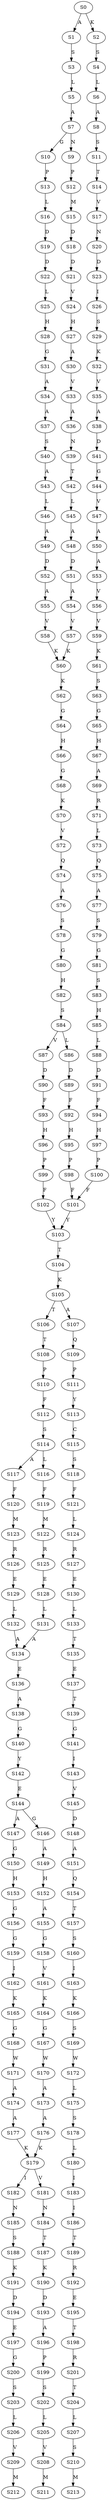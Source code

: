 strict digraph  {
	S0 -> S1 [ label = A ];
	S0 -> S2 [ label = K ];
	S1 -> S3 [ label = S ];
	S2 -> S4 [ label = S ];
	S3 -> S5 [ label = L ];
	S4 -> S6 [ label = L ];
	S5 -> S7 [ label = A ];
	S6 -> S8 [ label = A ];
	S7 -> S9 [ label = N ];
	S7 -> S10 [ label = G ];
	S8 -> S11 [ label = S ];
	S9 -> S12 [ label = P ];
	S10 -> S13 [ label = P ];
	S11 -> S14 [ label = T ];
	S12 -> S15 [ label = M ];
	S13 -> S16 [ label = L ];
	S14 -> S17 [ label = V ];
	S15 -> S18 [ label = D ];
	S16 -> S19 [ label = D ];
	S17 -> S20 [ label = N ];
	S18 -> S21 [ label = D ];
	S19 -> S22 [ label = D ];
	S20 -> S23 [ label = D ];
	S21 -> S24 [ label = V ];
	S22 -> S25 [ label = L ];
	S23 -> S26 [ label = I ];
	S24 -> S27 [ label = H ];
	S25 -> S28 [ label = H ];
	S26 -> S29 [ label = S ];
	S27 -> S30 [ label = A ];
	S28 -> S31 [ label = G ];
	S29 -> S32 [ label = K ];
	S30 -> S33 [ label = V ];
	S31 -> S34 [ label = A ];
	S32 -> S35 [ label = V ];
	S33 -> S36 [ label = A ];
	S34 -> S37 [ label = A ];
	S35 -> S38 [ label = A ];
	S36 -> S39 [ label = N ];
	S37 -> S40 [ label = S ];
	S38 -> S41 [ label = D ];
	S39 -> S42 [ label = T ];
	S40 -> S43 [ label = A ];
	S41 -> S44 [ label = G ];
	S42 -> S45 [ label = L ];
	S43 -> S46 [ label = L ];
	S44 -> S47 [ label = V ];
	S45 -> S48 [ label = A ];
	S46 -> S49 [ label = A ];
	S47 -> S50 [ label = A ];
	S48 -> S51 [ label = D ];
	S49 -> S52 [ label = D ];
	S50 -> S53 [ label = A ];
	S51 -> S54 [ label = A ];
	S52 -> S55 [ label = A ];
	S53 -> S56 [ label = V ];
	S54 -> S57 [ label = V ];
	S55 -> S58 [ label = V ];
	S56 -> S59 [ label = V ];
	S57 -> S60 [ label = K ];
	S58 -> S60 [ label = K ];
	S59 -> S61 [ label = K ];
	S60 -> S62 [ label = K ];
	S61 -> S63 [ label = S ];
	S62 -> S64 [ label = G ];
	S63 -> S65 [ label = G ];
	S64 -> S66 [ label = H ];
	S65 -> S67 [ label = H ];
	S66 -> S68 [ label = G ];
	S67 -> S69 [ label = A ];
	S68 -> S70 [ label = K ];
	S69 -> S71 [ label = R ];
	S70 -> S72 [ label = V ];
	S71 -> S73 [ label = L ];
	S72 -> S74 [ label = Q ];
	S73 -> S75 [ label = Q ];
	S74 -> S76 [ label = A ];
	S75 -> S77 [ label = A ];
	S76 -> S78 [ label = S ];
	S77 -> S79 [ label = S ];
	S78 -> S80 [ label = G ];
	S79 -> S81 [ label = G ];
	S80 -> S82 [ label = H ];
	S81 -> S83 [ label = S ];
	S82 -> S84 [ label = S ];
	S83 -> S85 [ label = H ];
	S84 -> S86 [ label = L ];
	S84 -> S87 [ label = V ];
	S85 -> S88 [ label = L ];
	S86 -> S89 [ label = D ];
	S87 -> S90 [ label = D ];
	S88 -> S91 [ label = D ];
	S89 -> S92 [ label = F ];
	S90 -> S93 [ label = F ];
	S91 -> S94 [ label = F ];
	S92 -> S95 [ label = H ];
	S93 -> S96 [ label = H ];
	S94 -> S97 [ label = H ];
	S95 -> S98 [ label = P ];
	S96 -> S99 [ label = P ];
	S97 -> S100 [ label = P ];
	S98 -> S101 [ label = F ];
	S99 -> S102 [ label = F ];
	S100 -> S101 [ label = F ];
	S101 -> S103 [ label = Y ];
	S102 -> S103 [ label = Y ];
	S103 -> S104 [ label = T ];
	S104 -> S105 [ label = K ];
	S105 -> S106 [ label = T ];
	S105 -> S107 [ label = A ];
	S106 -> S108 [ label = T ];
	S107 -> S109 [ label = Q ];
	S108 -> S110 [ label = P ];
	S109 -> S111 [ label = P ];
	S110 -> S112 [ label = F ];
	S111 -> S113 [ label = Y ];
	S112 -> S114 [ label = S ];
	S113 -> S115 [ label = C ];
	S114 -> S116 [ label = L ];
	S114 -> S117 [ label = A ];
	S115 -> S118 [ label = S ];
	S116 -> S119 [ label = F ];
	S117 -> S120 [ label = F ];
	S118 -> S121 [ label = F ];
	S119 -> S122 [ label = M ];
	S120 -> S123 [ label = M ];
	S121 -> S124 [ label = L ];
	S122 -> S125 [ label = R ];
	S123 -> S126 [ label = R ];
	S124 -> S127 [ label = R ];
	S125 -> S128 [ label = E ];
	S126 -> S129 [ label = E ];
	S127 -> S130 [ label = E ];
	S128 -> S131 [ label = L ];
	S129 -> S132 [ label = L ];
	S130 -> S133 [ label = L ];
	S131 -> S134 [ label = A ];
	S132 -> S134 [ label = A ];
	S133 -> S135 [ label = T ];
	S134 -> S136 [ label = E ];
	S135 -> S137 [ label = E ];
	S136 -> S138 [ label = A ];
	S137 -> S139 [ label = T ];
	S138 -> S140 [ label = G ];
	S139 -> S141 [ label = G ];
	S140 -> S142 [ label = Y ];
	S141 -> S143 [ label = I ];
	S142 -> S144 [ label = E ];
	S143 -> S145 [ label = V ];
	S144 -> S146 [ label = G ];
	S144 -> S147 [ label = A ];
	S145 -> S148 [ label = D ];
	S146 -> S149 [ label = A ];
	S147 -> S150 [ label = G ];
	S148 -> S151 [ label = A ];
	S149 -> S152 [ label = H ];
	S150 -> S153 [ label = H ];
	S151 -> S154 [ label = Q ];
	S152 -> S155 [ label = A ];
	S153 -> S156 [ label = G ];
	S154 -> S157 [ label = T ];
	S155 -> S158 [ label = G ];
	S156 -> S159 [ label = G ];
	S157 -> S160 [ label = S ];
	S158 -> S161 [ label = V ];
	S159 -> S162 [ label = I ];
	S160 -> S163 [ label = I ];
	S161 -> S164 [ label = K ];
	S162 -> S165 [ label = K ];
	S163 -> S166 [ label = K ];
	S164 -> S167 [ label = G ];
	S165 -> S168 [ label = G ];
	S166 -> S169 [ label = S ];
	S167 -> S170 [ label = W ];
	S168 -> S171 [ label = W ];
	S169 -> S172 [ label = W ];
	S170 -> S173 [ label = A ];
	S171 -> S174 [ label = A ];
	S172 -> S175 [ label = L ];
	S173 -> S176 [ label = A ];
	S174 -> S177 [ label = A ];
	S175 -> S178 [ label = S ];
	S176 -> S179 [ label = K ];
	S177 -> S179 [ label = K ];
	S178 -> S180 [ label = L ];
	S179 -> S181 [ label = V ];
	S179 -> S182 [ label = I ];
	S180 -> S183 [ label = I ];
	S181 -> S184 [ label = N ];
	S182 -> S185 [ label = N ];
	S183 -> S186 [ label = I ];
	S184 -> S187 [ label = T ];
	S185 -> S188 [ label = S ];
	S186 -> S189 [ label = T ];
	S187 -> S190 [ label = K ];
	S188 -> S191 [ label = K ];
	S189 -> S192 [ label = R ];
	S190 -> S193 [ label = D ];
	S191 -> S194 [ label = D ];
	S192 -> S195 [ label = E ];
	S193 -> S196 [ label = A ];
	S194 -> S197 [ label = E ];
	S195 -> S198 [ label = T ];
	S196 -> S199 [ label = P ];
	S197 -> S200 [ label = G ];
	S198 -> S201 [ label = R ];
	S199 -> S202 [ label = S ];
	S200 -> S203 [ label = S ];
	S201 -> S204 [ label = T ];
	S202 -> S205 [ label = L ];
	S203 -> S206 [ label = L ];
	S204 -> S207 [ label = L ];
	S205 -> S208 [ label = V ];
	S206 -> S209 [ label = V ];
	S207 -> S210 [ label = S ];
	S208 -> S211 [ label = M ];
	S209 -> S212 [ label = M ];
	S210 -> S213 [ label = M ];
}
